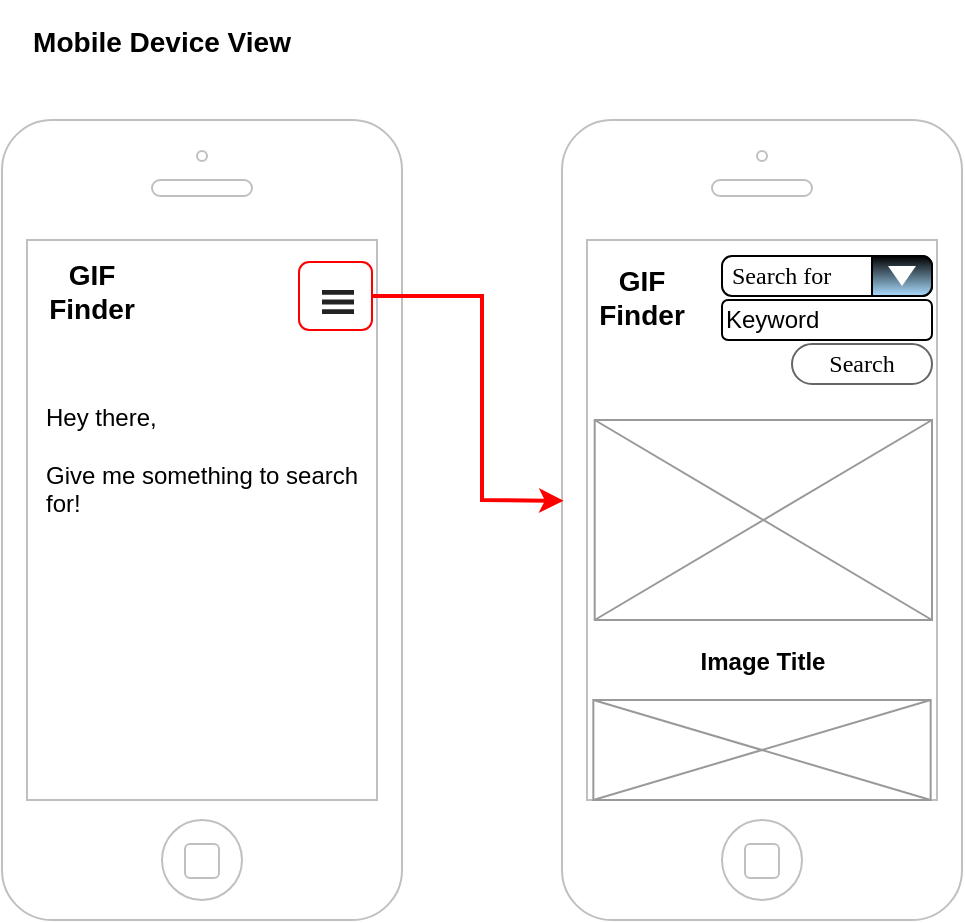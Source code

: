 <mxfile version="24.7.17">
  <diagram id="10ifoi6bdJo_da6fG-TG" name="Page-1">
    <mxGraphModel dx="1036" dy="751" grid="1" gridSize="10" guides="1" tooltips="1" connect="1" arrows="1" fold="1" page="1" pageScale="1" pageWidth="850" pageHeight="1100" math="0" shadow="0">
      <root>
        <mxCell id="0" />
        <mxCell id="1" parent="0" />
        <mxCell id="oXJwfy2o2yNfhM5xkF7h-10" value="" style="group" parent="1" vertex="1" connectable="0">
          <mxGeometry x="120" y="120" width="232.5" height="400" as="geometry" />
        </mxCell>
        <mxCell id="oXJwfy2o2yNfhM5xkF7h-1" value="" style="html=1;verticalLabelPosition=bottom;labelBackgroundColor=#ffffff;verticalAlign=top;shadow=0;dashed=0;strokeWidth=1;shape=mxgraph.ios7.misc.iphone;strokeColor=#c0c0c0;" parent="oXJwfy2o2yNfhM5xkF7h-10" vertex="1">
          <mxGeometry width="200" height="400" as="geometry" />
        </mxCell>
        <mxCell id="oXJwfy2o2yNfhM5xkF7h-2" value="" style="html=1;verticalLabelPosition=bottom;labelBackgroundColor=#ffffff;verticalAlign=top;shadow=0;dashed=0;strokeWidth=2;shape=mxgraph.ios7.misc.options;fillColor=#222222;sketch=0;" parent="oXJwfy2o2yNfhM5xkF7h-10" vertex="1">
          <mxGeometry x="160" y="85" width="16" height="12" as="geometry" />
        </mxCell>
        <mxCell id="oXJwfy2o2yNfhM5xkF7h-79" value="" style="rounded=1;whiteSpace=wrap;html=1;shadow=0;fillColor=none;strokeColor=#ff0000;" parent="oXJwfy2o2yNfhM5xkF7h-10" vertex="1">
          <mxGeometry x="148.5" y="71" width="36.5" height="34" as="geometry" />
        </mxCell>
        <mxCell id="l_4_kS8voFQOMj7Jpewp-4" value="GIF&#xa;Finder" style="text;strokeColor=none;fillColor=none;fontSize=14;fontStyle=1;verticalAlign=middle;align=center;spacing=0;" parent="oXJwfy2o2yNfhM5xkF7h-10" vertex="1">
          <mxGeometry x="10" y="65" width="70" height="40" as="geometry" />
        </mxCell>
        <mxCell id="oXJwfy2o2yNfhM5xkF7h-46" value="Hey there,&lt;div&gt;&lt;br&gt;&lt;/div&gt;&lt;div&gt;Give me something to search for!&lt;/div&gt;" style="text;spacingTop=-5;whiteSpace=wrap;html=1;align=left;fontSize=12;fontFamily=Helvetica;fillColor=none;strokeColor=none;" parent="oXJwfy2o2yNfhM5xkF7h-10" vertex="1">
          <mxGeometry x="20" y="140" width="160" height="90" as="geometry" />
        </mxCell>
        <mxCell id="oXJwfy2o2yNfhM5xkF7h-35" value="" style="group" parent="1" vertex="1" connectable="0">
          <mxGeometry x="400" y="120" width="200" height="400" as="geometry" />
        </mxCell>
        <mxCell id="oXJwfy2o2yNfhM5xkF7h-36" value="" style="html=1;verticalLabelPosition=bottom;labelBackgroundColor=#ffffff;verticalAlign=top;shadow=0;dashed=0;strokeWidth=1;shape=mxgraph.ios7.misc.iphone;strokeColor=#c0c0c0;" parent="oXJwfy2o2yNfhM5xkF7h-35" vertex="1">
          <mxGeometry width="200" height="400" as="geometry" />
        </mxCell>
        <mxCell id="l_4_kS8voFQOMj7Jpewp-1" value="Search for" style="strokeWidth=1;shadow=0;dashed=0;align=center;html=1;shape=mxgraph.mockup.forms.comboBox;strokeColor=default;fillColor=none;align=left;fillColor2=#aaddff;mainText=;fontColor=default;fontSize=12;spacingLeft=3;fontFamily=Verdana;" parent="oXJwfy2o2yNfhM5xkF7h-35" vertex="1">
          <mxGeometry x="80" y="68" width="105" height="20" as="geometry" />
        </mxCell>
        <mxCell id="l_4_kS8voFQOMj7Jpewp-2" value="Keyword" style="rounded=1;whiteSpace=wrap;html=1;align=left;" parent="oXJwfy2o2yNfhM5xkF7h-35" vertex="1">
          <mxGeometry x="80" y="90" width="105" height="20" as="geometry" />
        </mxCell>
        <mxCell id="l_4_kS8voFQOMj7Jpewp-3" value="Search" style="strokeWidth=1;shadow=0;dashed=0;align=center;html=1;shape=mxgraph.mockup.buttons.button;strokeColor=#666666;fontColor=#000000;mainText=;buttonStyle=round;fontSize=12;fontStyle=0;fillColor=none;whiteSpace=wrap;fontFamily=Verdana;" parent="oXJwfy2o2yNfhM5xkF7h-35" vertex="1">
          <mxGeometry x="115" y="112" width="70" height="20" as="geometry" />
        </mxCell>
        <mxCell id="l_4_kS8voFQOMj7Jpewp-5" value="GIF&#xa;Finder" style="text;strokeColor=none;fillColor=none;fontSize=14;fontStyle=1;verticalAlign=middle;align=center;spacing=0;" parent="oXJwfy2o2yNfhM5xkF7h-35" vertex="1">
          <mxGeometry x="5" y="68" width="70" height="40" as="geometry" />
        </mxCell>
        <mxCell id="l_4_kS8voFQOMj7Jpewp-6" value="" style="verticalLabelPosition=bottom;shadow=0;dashed=0;align=center;html=1;verticalAlign=top;strokeWidth=1;shape=mxgraph.mockup.graphics.simpleIcon;strokeColor=#999999;" parent="oXJwfy2o2yNfhM5xkF7h-35" vertex="1">
          <mxGeometry x="16.338" y="150" width="168.658" height="100" as="geometry" />
        </mxCell>
        <mxCell id="l_4_kS8voFQOMj7Jpewp-7" value="Image Title" style="text;strokeColor=none;fillColor=none;html=1;fontSize=12;fontStyle=1;verticalAlign=middle;align=center;spacing=0;" parent="oXJwfy2o2yNfhM5xkF7h-35" vertex="1">
          <mxGeometry x="54.967" y="261" width="90.062" height="20" as="geometry" />
        </mxCell>
        <mxCell id="l_4_kS8voFQOMj7Jpewp-8" value="" style="verticalLabelPosition=bottom;shadow=0;dashed=0;align=center;html=1;verticalAlign=top;strokeWidth=1;shape=mxgraph.mockup.graphics.simpleIcon;strokeColor=#999999;" parent="oXJwfy2o2yNfhM5xkF7h-35" vertex="1">
          <mxGeometry x="15.67" y="290" width="168.66" height="50" as="geometry" />
        </mxCell>
        <mxCell id="oXJwfy2o2yNfhM5xkF7h-78" value="" style="endArrow=classic;html=1;rounded=0;strokeColor=#ff0000;strokeWidth=2;entryX=0.004;entryY=0.476;entryDx=0;entryDy=0;entryPerimeter=0;exitX=1;exitY=0.5;exitDx=0;exitDy=0;" parent="1" source="oXJwfy2o2yNfhM5xkF7h-79" target="oXJwfy2o2yNfhM5xkF7h-36" edge="1">
          <mxGeometry width="50" height="50" relative="1" as="geometry">
            <mxPoint x="370" y="240" as="sourcePoint" />
            <mxPoint x="400" y="310" as="targetPoint" />
            <Array as="points">
              <mxPoint x="360" y="208" />
              <mxPoint x="360" y="310" />
            </Array>
          </mxGeometry>
        </mxCell>
        <mxCell id="dBPDeCTWkSKzh0rEWsag-1" value="Mobile Device View" style="text;strokeColor=none;fillColor=none;fontSize=14;fontStyle=1;verticalAlign=middle;align=center;spacing=0;" vertex="1" parent="1">
          <mxGeometry x="120" y="60" width="160" height="40" as="geometry" />
        </mxCell>
      </root>
    </mxGraphModel>
  </diagram>
</mxfile>
